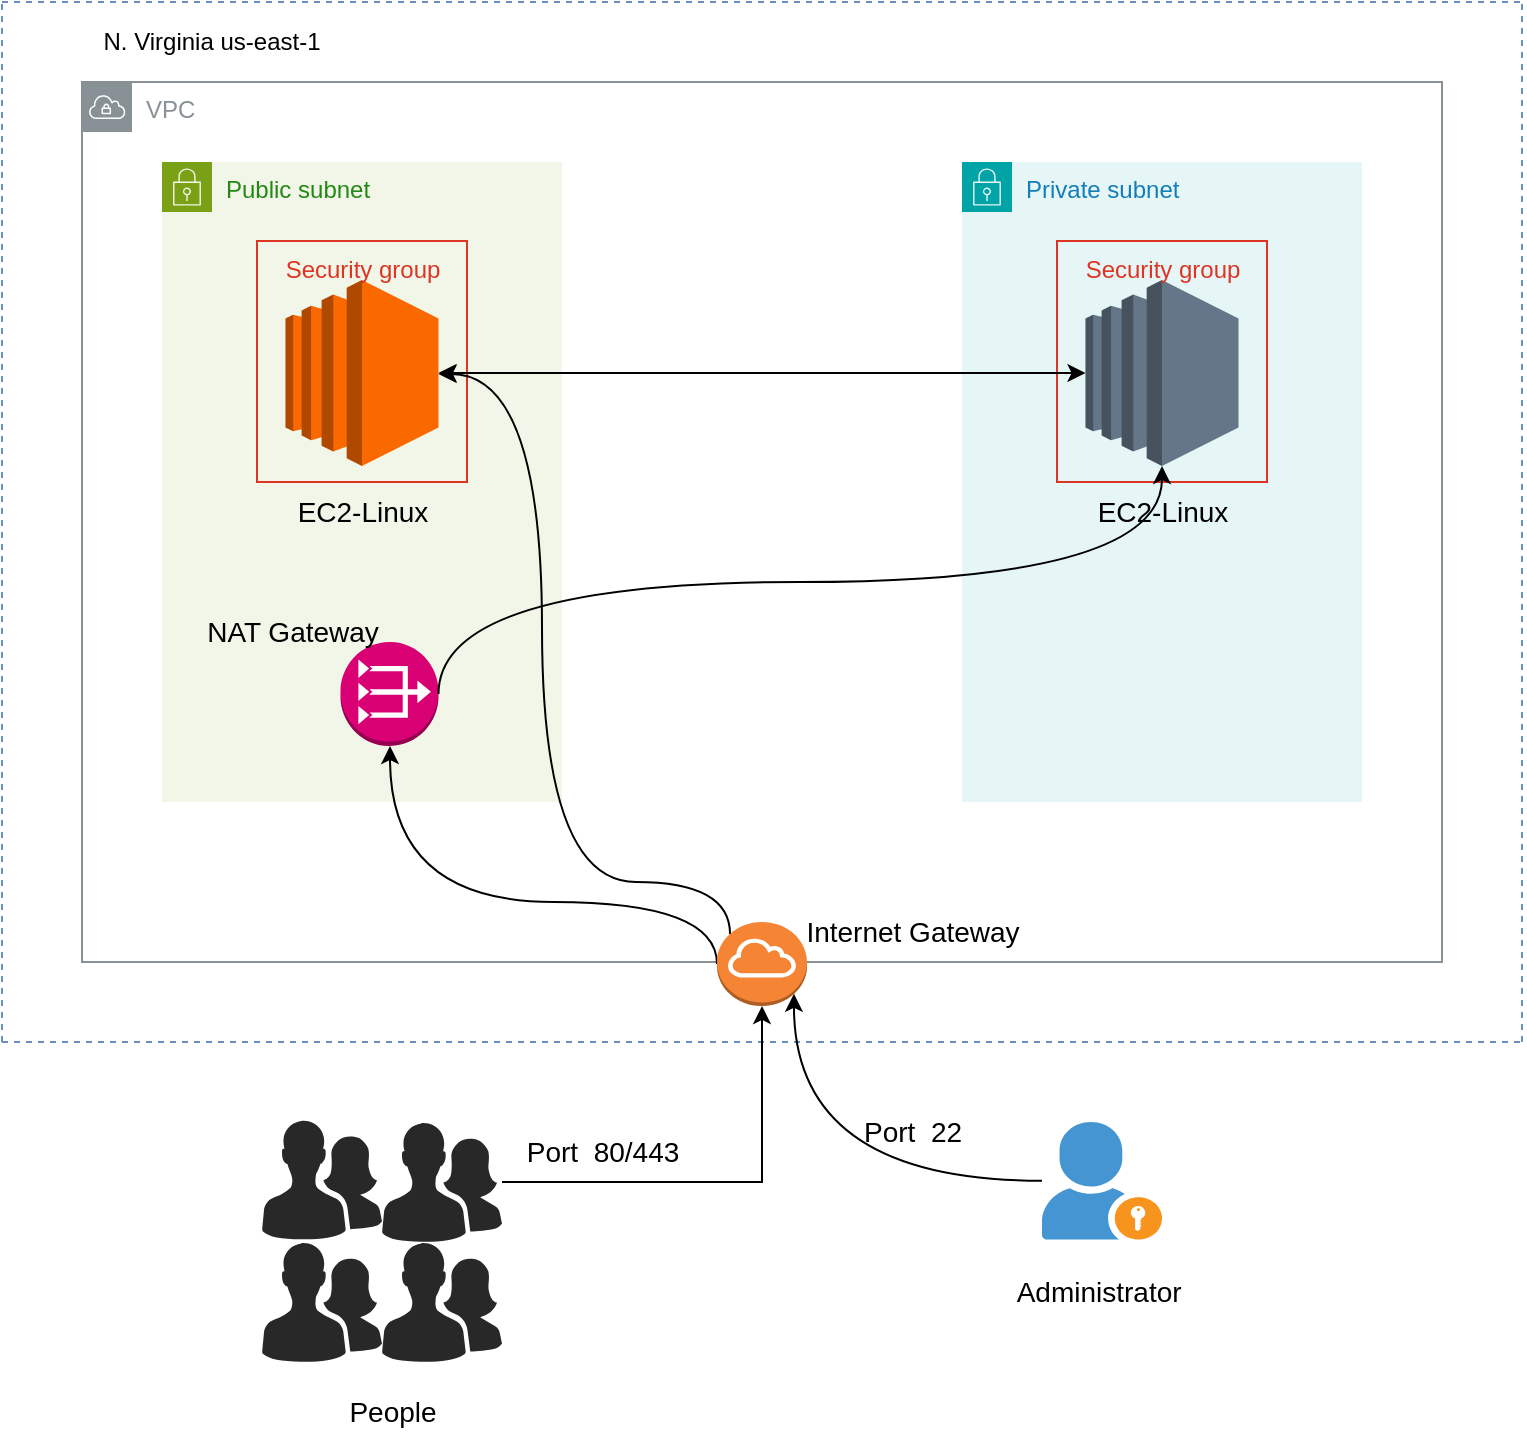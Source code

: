 <mxfile version="23.0.1" type="device">
  <diagram name="Page-1" id="CT3OghTs6arfDSJPOl5c">
    <mxGraphModel dx="1647" dy="839" grid="1" gridSize="10" guides="1" tooltips="1" connect="1" arrows="1" fold="1" page="1" pageScale="1" pageWidth="1100" pageHeight="850" background="#FFFFFF" math="0" shadow="0">
      <root>
        <mxCell id="0" />
        <mxCell id="1" parent="0" />
        <mxCell id="-LqVjnXFQ1boyWuIeR_t-2" value="" style="endArrow=none;dashed=1;html=1;rounded=0;fillColor=#dae8fc;strokeColor=#6c8ebf;" edge="1" parent="1">
          <mxGeometry width="50" height="50" relative="1" as="geometry">
            <mxPoint x="80" y="40" as="sourcePoint" />
            <mxPoint x="840" y="40" as="targetPoint" />
          </mxGeometry>
        </mxCell>
        <mxCell id="-LqVjnXFQ1boyWuIeR_t-3" value="" style="endArrow=none;dashed=1;html=1;rounded=0;fillColor=#dae8fc;strokeColor=#6c8ebf;" edge="1" parent="1">
          <mxGeometry width="50" height="50" relative="1" as="geometry">
            <mxPoint x="80" y="560" as="sourcePoint" />
            <mxPoint x="840" y="560" as="targetPoint" />
          </mxGeometry>
        </mxCell>
        <mxCell id="-LqVjnXFQ1boyWuIeR_t-4" value="" style="endArrow=none;dashed=1;html=1;rounded=0;fillColor=#dae8fc;strokeColor=#6c8ebf;" edge="1" parent="1">
          <mxGeometry width="50" height="50" relative="1" as="geometry">
            <mxPoint x="80" y="560" as="sourcePoint" />
            <mxPoint x="80" y="40" as="targetPoint" />
          </mxGeometry>
        </mxCell>
        <mxCell id="-LqVjnXFQ1boyWuIeR_t-5" value="" style="endArrow=none;dashed=1;html=1;rounded=0;fillColor=#dae8fc;strokeColor=#6c8ebf;" edge="1" parent="1">
          <mxGeometry width="50" height="50" relative="1" as="geometry">
            <mxPoint x="840" y="560" as="sourcePoint" />
            <mxPoint x="840" y="40" as="targetPoint" />
          </mxGeometry>
        </mxCell>
        <mxCell id="-LqVjnXFQ1boyWuIeR_t-6" value="VPC" style="sketch=0;outlineConnect=0;gradientColor=none;html=1;whiteSpace=wrap;fontSize=12;fontStyle=0;shape=mxgraph.aws4.group;grIcon=mxgraph.aws4.group_vpc;strokeColor=#879196;fillColor=none;verticalAlign=top;align=left;spacingLeft=30;fontColor=#879196;dashed=0;" vertex="1" parent="1">
          <mxGeometry x="120" y="80" width="680" height="440" as="geometry" />
        </mxCell>
        <mxCell id="-LqVjnXFQ1boyWuIeR_t-7" value="" style="shape=image;html=1;verticalAlign=top;verticalLabelPosition=bottom;labelBackgroundColor=#ffffff;imageAspect=0;aspect=fixed;image=https://cdn4.iconfinder.com/data/icons/geosm-e-commerce/18/globe-128.png" vertex="1" parent="1">
          <mxGeometry x="80" y="40" width="40" height="40" as="geometry" />
        </mxCell>
        <mxCell id="-LqVjnXFQ1boyWuIeR_t-8" value="N. Virginia us-east-1" style="text;html=1;strokeColor=none;fillColor=none;align=center;verticalAlign=middle;whiteSpace=wrap;rounded=0;" vertex="1" parent="1">
          <mxGeometry x="120" y="45" width="130" height="30" as="geometry" />
        </mxCell>
        <mxCell id="-LqVjnXFQ1boyWuIeR_t-12" value="Public subnet" style="points=[[0,0],[0.25,0],[0.5,0],[0.75,0],[1,0],[1,0.25],[1,0.5],[1,0.75],[1,1],[0.75,1],[0.5,1],[0.25,1],[0,1],[0,0.75],[0,0.5],[0,0.25]];outlineConnect=0;gradientColor=none;html=1;whiteSpace=wrap;fontSize=12;fontStyle=0;container=1;pointerEvents=0;collapsible=0;recursiveResize=0;shape=mxgraph.aws4.group;grIcon=mxgraph.aws4.group_security_group;grStroke=0;strokeColor=#7AA116;fillColor=#F2F6E8;verticalAlign=top;align=left;spacingLeft=30;fontColor=#248814;dashed=0;" vertex="1" parent="1">
          <mxGeometry x="160" y="120" width="200" height="320" as="geometry" />
        </mxCell>
        <mxCell id="-LqVjnXFQ1boyWuIeR_t-16" value="" style="outlineConnect=0;dashed=0;verticalLabelPosition=bottom;verticalAlign=top;align=center;html=1;shape=mxgraph.aws3.ec2;fillColor=#fa6800;strokeColor=#C73500;fontColor=#000000;" vertex="1" parent="-LqVjnXFQ1boyWuIeR_t-12">
          <mxGeometry x="61.75" y="59" width="76.5" height="93" as="geometry" />
        </mxCell>
        <mxCell id="-LqVjnXFQ1boyWuIeR_t-17" value="EC2-Linux" style="text;html=1;align=center;verticalAlign=middle;resizable=0;points=[];autosize=1;strokeColor=none;fillColor=none;fontSize=14;" vertex="1" parent="-LqVjnXFQ1boyWuIeR_t-12">
          <mxGeometry x="55" y="160" width="90" height="30" as="geometry" />
        </mxCell>
        <mxCell id="-LqVjnXFQ1boyWuIeR_t-23" value="" style="outlineConnect=0;dashed=0;verticalLabelPosition=bottom;verticalAlign=top;align=center;html=1;shape=mxgraph.aws3.vpc_nat_gateway;fillColor=#d80073;strokeColor=#A50040;fontColor=#ffffff;" vertex="1" parent="-LqVjnXFQ1boyWuIeR_t-12">
          <mxGeometry x="89.25" y="240" width="49" height="52" as="geometry" />
        </mxCell>
        <mxCell id="-LqVjnXFQ1boyWuIeR_t-44" value="&lt;font style=&quot;font-size: 14px;&quot;&gt;NAT Gateway&lt;/font&gt;" style="text;html=1;align=center;verticalAlign=middle;resizable=0;points=[];autosize=1;strokeColor=none;fillColor=none;" vertex="1" parent="-LqVjnXFQ1boyWuIeR_t-12">
          <mxGeometry x="10" y="220" width="110" height="30" as="geometry" />
        </mxCell>
        <mxCell id="-LqVjnXFQ1boyWuIeR_t-45" value="Security group" style="fillColor=none;strokeColor=#DD3522;verticalAlign=top;fontStyle=0;fontColor=#DD3522;whiteSpace=wrap;html=1;" vertex="1" parent="-LqVjnXFQ1boyWuIeR_t-12">
          <mxGeometry x="47.5" y="39.5" width="105" height="120.5" as="geometry" />
        </mxCell>
        <mxCell id="-LqVjnXFQ1boyWuIeR_t-15" value="Private subnet" style="points=[[0,0],[0.25,0],[0.5,0],[0.75,0],[1,0],[1,0.25],[1,0.5],[1,0.75],[1,1],[0.75,1],[0.5,1],[0.25,1],[0,1],[0,0.75],[0,0.5],[0,0.25]];outlineConnect=0;gradientColor=none;html=1;whiteSpace=wrap;fontSize=12;fontStyle=0;container=1;pointerEvents=0;collapsible=0;recursiveResize=0;shape=mxgraph.aws4.group;grIcon=mxgraph.aws4.group_security_group;grStroke=0;strokeColor=#00A4A6;fillColor=#E6F6F7;verticalAlign=top;align=left;spacingLeft=30;fontColor=#147EBA;dashed=0;" vertex="1" parent="1">
          <mxGeometry x="560" y="120" width="200" height="320" as="geometry" />
        </mxCell>
        <mxCell id="-LqVjnXFQ1boyWuIeR_t-18" value="" style="outlineConnect=0;dashed=0;verticalLabelPosition=bottom;verticalAlign=top;align=center;html=1;shape=mxgraph.aws3.ec2;fillColor=#647687;fontColor=#ffffff;strokeColor=#314354;" vertex="1" parent="-LqVjnXFQ1boyWuIeR_t-15">
          <mxGeometry x="61.75" y="59" width="76.5" height="93" as="geometry" />
        </mxCell>
        <mxCell id="-LqVjnXFQ1boyWuIeR_t-20" value="EC2-Linux" style="text;html=1;align=center;verticalAlign=middle;resizable=0;points=[];autosize=1;strokeColor=none;fillColor=none;fontSize=14;" vertex="1" parent="-LqVjnXFQ1boyWuIeR_t-15">
          <mxGeometry x="55" y="160" width="90" height="30" as="geometry" />
        </mxCell>
        <mxCell id="-LqVjnXFQ1boyWuIeR_t-46" value="Security group" style="fillColor=none;strokeColor=#DD3522;verticalAlign=top;fontStyle=0;fontColor=#DD3522;whiteSpace=wrap;html=1;" vertex="1" parent="-LqVjnXFQ1boyWuIeR_t-15">
          <mxGeometry x="47.5" y="39.5" width="105" height="120.5" as="geometry" />
        </mxCell>
        <mxCell id="-LqVjnXFQ1boyWuIeR_t-21" value="" style="endArrow=classic;startArrow=classic;html=1;rounded=0;" edge="1" parent="1" source="-LqVjnXFQ1boyWuIeR_t-18" target="-LqVjnXFQ1boyWuIeR_t-16">
          <mxGeometry width="50" height="50" relative="1" as="geometry">
            <mxPoint x="420" y="260" as="sourcePoint" />
            <mxPoint x="470" y="210" as="targetPoint" />
          </mxGeometry>
        </mxCell>
        <mxCell id="-LqVjnXFQ1boyWuIeR_t-37" style="edgeStyle=orthogonalEdgeStyle;rounded=0;orthogonalLoop=1;jettySize=auto;html=1;exitX=0.145;exitY=0.145;exitDx=0;exitDy=0;exitPerimeter=0;curved=1;" edge="1" parent="1" source="-LqVjnXFQ1boyWuIeR_t-22" target="-LqVjnXFQ1boyWuIeR_t-16">
          <mxGeometry relative="1" as="geometry">
            <Array as="points">
              <mxPoint x="444" y="480" />
              <mxPoint x="350" y="480" />
              <mxPoint x="350" y="226" />
            </Array>
          </mxGeometry>
        </mxCell>
        <mxCell id="-LqVjnXFQ1boyWuIeR_t-38" style="edgeStyle=orthogonalEdgeStyle;rounded=0;orthogonalLoop=1;jettySize=auto;html=1;exitX=0;exitY=0.5;exitDx=0;exitDy=0;exitPerimeter=0;curved=1;" edge="1" parent="1" source="-LqVjnXFQ1boyWuIeR_t-22" target="-LqVjnXFQ1boyWuIeR_t-23">
          <mxGeometry relative="1" as="geometry">
            <Array as="points">
              <mxPoint x="438" y="490" />
              <mxPoint x="274" y="490" />
            </Array>
          </mxGeometry>
        </mxCell>
        <mxCell id="-LqVjnXFQ1boyWuIeR_t-22" value="" style="outlineConnect=0;dashed=0;verticalLabelPosition=bottom;verticalAlign=top;align=center;html=1;shape=mxgraph.aws3.internet_gateway;fillColor=#F58534;gradientColor=none;" vertex="1" parent="1">
          <mxGeometry x="437.5" y="500" width="45" height="42" as="geometry" />
        </mxCell>
        <mxCell id="-LqVjnXFQ1boyWuIeR_t-24" value="" style="shadow=0;dashed=0;html=1;strokeColor=none;fillColor=#4495D1;labelPosition=center;verticalLabelPosition=bottom;verticalAlign=top;align=center;outlineConnect=0;shape=mxgraph.veeam.portal_admin;" vertex="1" parent="1">
          <mxGeometry x="600" y="600" width="60" height="58.8" as="geometry" />
        </mxCell>
        <mxCell id="-LqVjnXFQ1boyWuIeR_t-26" value="&lt;font style=&quot;font-size: 14px;&quot;&gt;Administrator&amp;nbsp;&lt;/font&gt;" style="text;html=1;align=center;verticalAlign=middle;resizable=0;points=[];autosize=1;strokeColor=none;fillColor=none;" vertex="1" parent="1">
          <mxGeometry x="575" y="670" width="110" height="30" as="geometry" />
        </mxCell>
        <mxCell id="-LqVjnXFQ1boyWuIeR_t-27" value="" style="edgeStyle=orthogonalEdgeStyle;rounded=0;orthogonalLoop=1;jettySize=auto;entryX=0.855;entryY=0.855;entryDx=0;entryDy=0;entryPerimeter=0;curved=1;fontFamily=Helvetica;html=1;" edge="1" parent="1" source="-LqVjnXFQ1boyWuIeR_t-24" target="-LqVjnXFQ1boyWuIeR_t-22">
          <mxGeometry relative="1" as="geometry" />
        </mxCell>
        <mxCell id="-LqVjnXFQ1boyWuIeR_t-29" value="&lt;font style=&quot;font-size: 14px;&quot;&gt;Port&amp;nbsp; 22&lt;/font&gt;" style="text;html=1;align=center;verticalAlign=middle;resizable=0;points=[];autosize=1;strokeColor=none;fillColor=none;" vertex="1" parent="1">
          <mxGeometry x="500" y="590" width="70" height="30" as="geometry" />
        </mxCell>
        <mxCell id="-LqVjnXFQ1boyWuIeR_t-30" value="" style="verticalLabelPosition=bottom;sketch=0;html=1;fillColor=#282828;strokeColor=none;verticalAlign=top;pointerEvents=1;align=center;shape=mxgraph.cisco_safe.people_places_things_icons.icon2;" vertex="1" parent="1">
          <mxGeometry x="270" y="600" width="60" height="60" as="geometry" />
        </mxCell>
        <mxCell id="-LqVjnXFQ1boyWuIeR_t-31" value="" style="verticalLabelPosition=bottom;sketch=0;html=1;fillColor=#282828;strokeColor=none;verticalAlign=top;pointerEvents=1;align=center;shape=mxgraph.cisco_safe.people_places_things_icons.icon2;" vertex="1" parent="1">
          <mxGeometry x="210" y="598.8" width="60" height="60" as="geometry" />
        </mxCell>
        <mxCell id="-LqVjnXFQ1boyWuIeR_t-32" value="" style="verticalLabelPosition=bottom;sketch=0;html=1;fillColor=#282828;strokeColor=none;verticalAlign=top;pointerEvents=1;align=center;shape=mxgraph.cisco_safe.people_places_things_icons.icon2;" vertex="1" parent="1">
          <mxGeometry x="210" y="660" width="60" height="60" as="geometry" />
        </mxCell>
        <mxCell id="-LqVjnXFQ1boyWuIeR_t-33" value="" style="verticalLabelPosition=bottom;sketch=0;html=1;fillColor=#282828;strokeColor=none;verticalAlign=top;pointerEvents=1;align=center;shape=mxgraph.cisco_safe.people_places_things_icons.icon2;" vertex="1" parent="1">
          <mxGeometry x="270" y="660" width="60" height="60" as="geometry" />
        </mxCell>
        <mxCell id="-LqVjnXFQ1boyWuIeR_t-34" value="&lt;font style=&quot;font-size: 14px;&quot;&gt;People&lt;/font&gt;" style="text;html=1;align=center;verticalAlign=middle;resizable=0;points=[];autosize=1;strokeColor=none;fillColor=none;" vertex="1" parent="1">
          <mxGeometry x="240" y="730" width="70" height="30" as="geometry" />
        </mxCell>
        <mxCell id="-LqVjnXFQ1boyWuIeR_t-36" value="&lt;font style=&quot;font-size: 14px;&quot;&gt;Port&amp;nbsp; 80/443&lt;/font&gt;" style="text;html=1;align=center;verticalAlign=middle;resizable=0;points=[];autosize=1;strokeColor=none;fillColor=none;" vertex="1" parent="1">
          <mxGeometry x="330" y="600" width="100" height="30" as="geometry" />
        </mxCell>
        <mxCell id="-LqVjnXFQ1boyWuIeR_t-39" style="edgeStyle=orthogonalEdgeStyle;rounded=0;orthogonalLoop=1;jettySize=auto;html=1;exitX=1;exitY=0.5;exitDx=0;exitDy=0;exitPerimeter=0;curved=1;" edge="1" parent="1" source="-LqVjnXFQ1boyWuIeR_t-23" target="-LqVjnXFQ1boyWuIeR_t-18">
          <mxGeometry relative="1" as="geometry">
            <Array as="points">
              <mxPoint x="298" y="330" />
              <mxPoint x="660" y="330" />
            </Array>
          </mxGeometry>
        </mxCell>
        <mxCell id="-LqVjnXFQ1boyWuIeR_t-41" style="edgeStyle=orthogonalEdgeStyle;rounded=0;orthogonalLoop=1;jettySize=auto;html=1;entryX=0.5;entryY=1;entryDx=0;entryDy=0;entryPerimeter=0;" edge="1" parent="1" source="-LqVjnXFQ1boyWuIeR_t-30" target="-LqVjnXFQ1boyWuIeR_t-22">
          <mxGeometry relative="1" as="geometry" />
        </mxCell>
        <mxCell id="-LqVjnXFQ1boyWuIeR_t-42" value="&lt;font style=&quot;font-size: 14px;&quot;&gt;Internet Gateway&lt;/font&gt;" style="text;html=1;align=center;verticalAlign=middle;resizable=0;points=[];autosize=1;strokeColor=none;fillColor=none;" vertex="1" parent="1">
          <mxGeometry x="470" y="490" width="130" height="30" as="geometry" />
        </mxCell>
      </root>
    </mxGraphModel>
  </diagram>
</mxfile>
